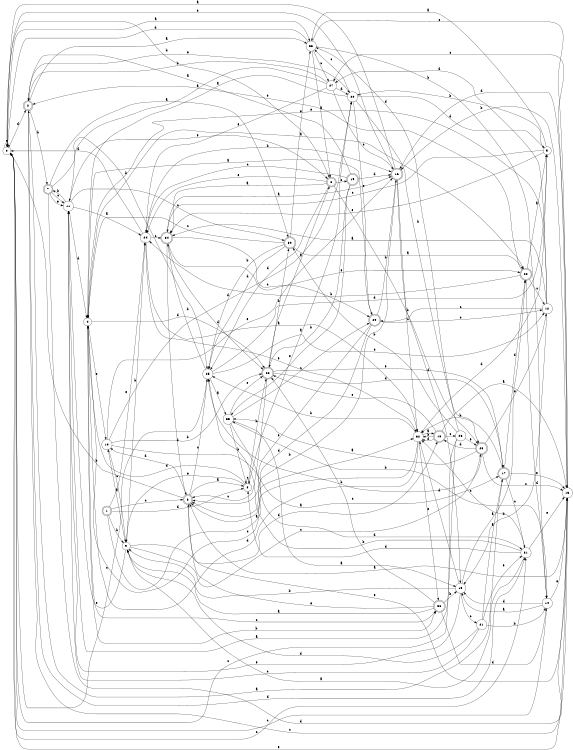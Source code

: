 digraph n30_1 {
__start0 [label="" shape="none"];

rankdir=LR;
size="8,5";

s0 [style="filled", color="black", fillcolor="white" shape="circle", label="0"];
s1 [style="rounded,filled", color="black", fillcolor="white" shape="doublecircle", label="1"];
s2 [style="rounded,filled", color="black", fillcolor="white" shape="doublecircle", label="2"];
s3 [style="rounded,filled", color="black", fillcolor="white" shape="doublecircle", label="3"];
s4 [style="filled", color="black", fillcolor="white" shape="circle", label="4"];
s5 [style="filled", color="black", fillcolor="white" shape="circle", label="5"];
s6 [style="rounded,filled", color="black", fillcolor="white" shape="doublecircle", label="6"];
s7 [style="rounded,filled", color="black", fillcolor="white" shape="doublecircle", label="7"];
s8 [style="filled", color="black", fillcolor="white" shape="circle", label="8"];
s9 [style="filled", color="black", fillcolor="white" shape="circle", label="9"];
s10 [style="filled", color="black", fillcolor="white" shape="circle", label="10"];
s11 [style="filled", color="black", fillcolor="white" shape="circle", label="11"];
s12 [style="filled", color="black", fillcolor="white" shape="circle", label="12"];
s13 [style="filled", color="black", fillcolor="white" shape="circle", label="13"];
s14 [style="filled", color="black", fillcolor="white" shape="circle", label="14"];
s15 [style="filled", color="black", fillcolor="white" shape="circle", label="15"];
s16 [style="rounded,filled", color="black", fillcolor="white" shape="doublecircle", label="16"];
s17 [style="rounded,filled", color="black", fillcolor="white" shape="doublecircle", label="17"];
s18 [style="rounded,filled", color="black", fillcolor="white" shape="doublecircle", label="18"];
s19 [style="rounded,filled", color="black", fillcolor="white" shape="doublecircle", label="19"];
s20 [style="filled", color="black", fillcolor="white" shape="circle", label="20"];
s21 [style="filled", color="black", fillcolor="white" shape="circle", label="21"];
s22 [style="rounded,filled", color="black", fillcolor="white" shape="doublecircle", label="22"];
s23 [style="rounded,filled", color="black", fillcolor="white" shape="doublecircle", label="23"];
s24 [style="filled", color="black", fillcolor="white" shape="circle", label="24"];
s25 [style="filled", color="black", fillcolor="white" shape="circle", label="25"];
s26 [style="filled", color="black", fillcolor="white" shape="circle", label="26"];
s27 [style="filled", color="black", fillcolor="white" shape="circle", label="27"];
s28 [style="rounded,filled", color="black", fillcolor="white" shape="doublecircle", label="28"];
s29 [style="rounded,filled", color="black", fillcolor="white" shape="doublecircle", label="29"];
s30 [style="rounded,filled", color="black", fillcolor="white" shape="doublecircle", label="30"];
s31 [style="filled", color="black", fillcolor="white" shape="circle", label="31"];
s32 [style="filled", color="black", fillcolor="white" shape="circle", label="32"];
s33 [style="filled", color="black", fillcolor="white" shape="circle", label="33"];
s34 [style="rounded,filled", color="black", fillcolor="white" shape="doublecircle", label="34"];
s35 [style="filled", color="black", fillcolor="white" shape="circle", label="35"];
s36 [style="rounded,filled", color="black", fillcolor="white" shape="doublecircle", label="36"];
s0 -> s33 [label="a"];
s0 -> s6 [label="b"];
s0 -> s31 [label="c"];
s0 -> s2 [label="d"];
s0 -> s0 [label="e"];
s1 -> s32 [label="a"];
s1 -> s9 [label="b"];
s1 -> s3 [label="c"];
s1 -> s8 [label="d"];
s1 -> s24 [label="e"];
s2 -> s33 [label="a"];
s2 -> s7 [label="b"];
s2 -> s13 [label="c"];
s2 -> s31 [label="d"];
s2 -> s20 [label="e"];
s3 -> s8 [label="a"];
s3 -> s0 [label="b"];
s3 -> s25 [label="c"];
s3 -> s10 [label="d"];
s3 -> s13 [label="e"];
s4 -> s28 [label="a"];
s4 -> s36 [label="b"];
s4 -> s36 [label="c"];
s4 -> s22 [label="d"];
s4 -> s10 [label="e"];
s5 -> s33 [label="a"];
s5 -> s20 [label="b"];
s5 -> s34 [label="c"];
s5 -> s32 [label="d"];
s5 -> s34 [label="e"];
s6 -> s34 [label="a"];
s6 -> s23 [label="b"];
s6 -> s19 [label="c"];
s6 -> s25 [label="d"];
s6 -> s24 [label="e"];
s7 -> s30 [label="a"];
s7 -> s25 [label="b"];
s7 -> s11 [label="c"];
s7 -> s13 [label="d"];
s7 -> s11 [label="e"];
s8 -> s20 [label="a"];
s8 -> s22 [label="b"];
s8 -> s8 [label="c"];
s8 -> s4 [label="d"];
s8 -> s9 [label="e"];
s9 -> s10 [label="a"];
s9 -> s24 [label="b"];
s9 -> s23 [label="c"];
s9 -> s18 [label="d"];
s9 -> s11 [label="e"];
s10 -> s17 [label="a"];
s10 -> s22 [label="b"];
s10 -> s9 [label="c"];
s10 -> s20 [label="d"];
s10 -> s16 [label="e"];
s11 -> s24 [label="a"];
s11 -> s7 [label="b"];
s11 -> s30 [label="c"];
s11 -> s4 [label="d"];
s11 -> s6 [label="e"];
s12 -> s34 [label="a"];
s12 -> s15 [label="b"];
s12 -> s29 [label="c"];
s12 -> s27 [label="d"];
s12 -> s4 [label="e"];
s13 -> s3 [label="a"];
s13 -> s16 [label="b"];
s13 -> s27 [label="c"];
s13 -> s16 [label="d"];
s13 -> s0 [label="e"];
s14 -> s15 [label="a"];
s14 -> s35 [label="b"];
s14 -> s0 [label="c"];
s14 -> s15 [label="d"];
s14 -> s13 [label="e"];
s15 -> s28 [label="a"];
s15 -> s9 [label="b"];
s15 -> s21 [label="c"];
s15 -> s32 [label="d"];
s15 -> s11 [label="e"];
s16 -> s0 [label="a"];
s16 -> s3 [label="b"];
s16 -> s32 [label="c"];
s16 -> s15 [label="d"];
s16 -> s0 [label="e"];
s17 -> s2 [label="a"];
s17 -> s32 [label="b"];
s17 -> s31 [label="c"];
s17 -> s28 [label="d"];
s17 -> s13 [label="e"];
s18 -> s13 [label="a"];
s18 -> s32 [label="b"];
s18 -> s26 [label="c"];
s18 -> s32 [label="d"];
s18 -> s22 [label="e"];
s19 -> s2 [label="a"];
s19 -> s22 [label="b"];
s19 -> s24 [label="c"];
s19 -> s16 [label="d"];
s19 -> s35 [label="e"];
s20 -> s4 [label="a"];
s20 -> s23 [label="b"];
s20 -> s33 [label="c"];
s20 -> s5 [label="d"];
s20 -> s29 [label="e"];
s21 -> s17 [label="a"];
s21 -> s14 [label="b"];
s21 -> s11 [label="c"];
s21 -> s9 [label="d"];
s21 -> s31 [label="e"];
s22 -> s6 [label="a"];
s22 -> s30 [label="b"];
s22 -> s3 [label="c"];
s22 -> s17 [label="d"];
s22 -> s17 [label="e"];
s23 -> s35 [label="a"];
s23 -> s25 [label="b"];
s23 -> s13 [label="c"];
s23 -> s18 [label="d"];
s23 -> s12 [label="e"];
s24 -> s32 [label="a"];
s24 -> s16 [label="b"];
s24 -> s34 [label="c"];
s24 -> s0 [label="d"];
s24 -> s32 [label="e"];
s25 -> s35 [label="a"];
s25 -> s34 [label="b"];
s25 -> s0 [label="c"];
s25 -> s5 [label="d"];
s25 -> s12 [label="e"];
s26 -> s11 [label="a"];
s26 -> s30 [label="b"];
s26 -> s0 [label="c"];
s26 -> s33 [label="d"];
s26 -> s23 [label="e"];
s27 -> s11 [label="a"];
s27 -> s2 [label="b"];
s27 -> s16 [label="c"];
s27 -> s20 [label="d"];
s27 -> s24 [label="e"];
s28 -> s5 [label="a"];
s28 -> s24 [label="b"];
s28 -> s12 [label="c"];
s28 -> s14 [label="d"];
s28 -> s2 [label="e"];
s29 -> s4 [label="a"];
s29 -> s16 [label="b"];
s29 -> s12 [label="c"];
s29 -> s3 [label="d"];
s29 -> s3 [label="e"];
s30 -> s28 [label="a"];
s30 -> s25 [label="b"];
s30 -> s4 [label="c"];
s30 -> s25 [label="d"];
s30 -> s33 [label="e"];
s31 -> s9 [label="a"];
s31 -> s25 [label="b"];
s31 -> s32 [label="c"];
s31 -> s8 [label="d"];
s31 -> s13 [label="e"];
s32 -> s18 [label="a"];
s32 -> s25 [label="b"];
s32 -> s4 [label="c"];
s32 -> s4 [label="d"];
s32 -> s36 [label="e"];
s33 -> s6 [label="a"];
s33 -> s14 [label="b"];
s33 -> s27 [label="c"];
s33 -> s0 [label="d"];
s33 -> s13 [label="e"];
s34 -> s16 [label="a"];
s34 -> s3 [label="b"];
s34 -> s29 [label="c"];
s34 -> s22 [label="d"];
s34 -> s28 [label="e"];
s35 -> s15 [label="a"];
s35 -> s8 [label="b"];
s35 -> s29 [label="c"];
s35 -> s31 [label="d"];
s35 -> s22 [label="e"];
s36 -> s9 [label="a"];
s36 -> s15 [label="b"];
s36 -> s22 [label="c"];
s36 -> s14 [label="d"];
s36 -> s3 [label="e"];

}